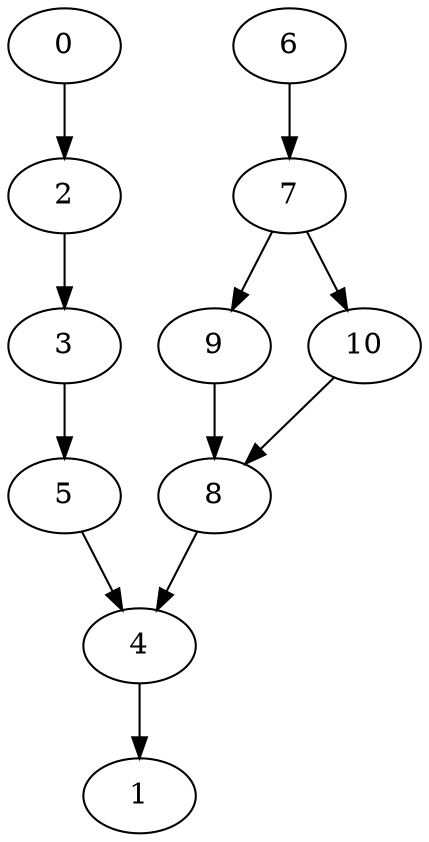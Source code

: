 digraph {
	0 -> 2;
	2 -> 3;
	3 -> 5;
	5 -> 4;
	6 -> 7;
	7 -> 9;
	9 -> 8;
	7 -> 10;
	10 -> 8;
	8 -> 4;
	4 -> 1;
}